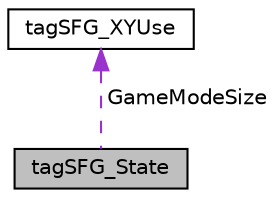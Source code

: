 digraph "tagSFG_State"
{
  edge [fontname="Helvetica",fontsize="10",labelfontname="Helvetica",labelfontsize="10"];
  node [fontname="Helvetica",fontsize="10",shape=record];
  Node1 [label="tagSFG_State",height=0.2,width=0.4,color="black", fillcolor="grey75", style="filled", fontcolor="black"];
  Node2 -> Node1 [dir="back",color="darkorchid3",fontsize="10",style="dashed",label=" GameModeSize" ,fontname="Helvetica"];
  Node2 [label="tagSFG_XYUse",height=0.2,width=0.4,color="black", fillcolor="white", style="filled",URL="$structtag_s_f_g___x_y_use.html"];
}

